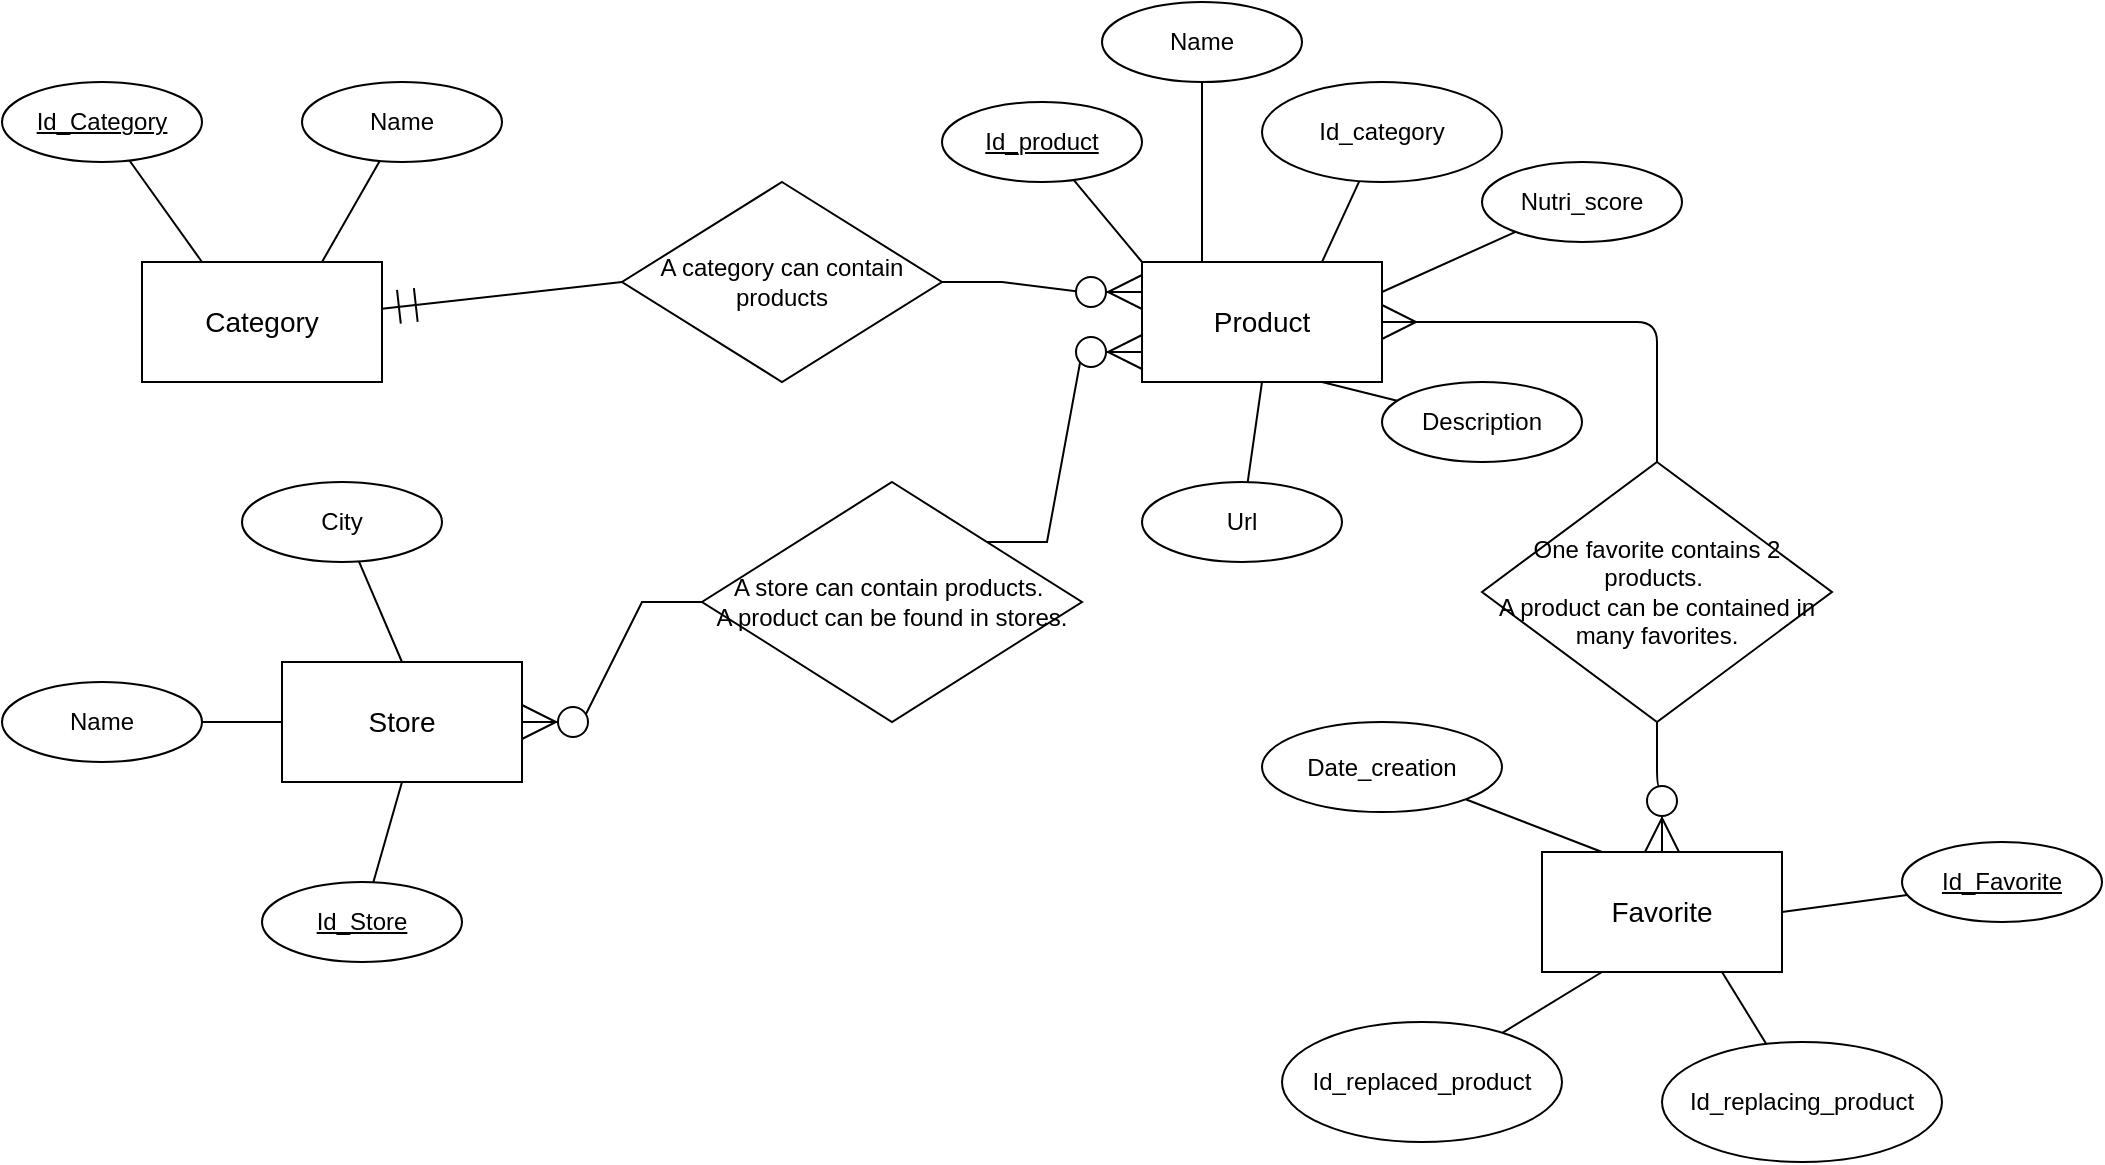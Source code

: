 <mxfile version="13.7.3" type="device"><diagram id="R2lEEEUBdFMjLlhIrx00" name="Page-1"><mxGraphModel dx="1952" dy="1948" grid="1" gridSize="10" guides="1" tooltips="1" connect="1" arrows="1" fold="1" page="1" pageScale="1" pageWidth="850" pageHeight="1100" math="0" shadow="0" extFonts="Permanent Marker^https://fonts.googleapis.com/css?family=Permanent+Marker"><root><mxCell id="0"/><mxCell id="1" parent="0"/><mxCell id="C-vyLk0tnHw3VtMMgP7b-1" value="" style="edgeStyle=orthogonalEdgeStyle;endArrow=ERzeroToMany;startArrow=none;endFill=1;startFill=0;strokeWidth=1;endSize=15;startSize=15;exitX=0.5;exitY=1;exitDx=0;exitDy=0;entryX=0.5;entryY=0;entryDx=0;entryDy=0;" parent="1" source="fG6kIc14IcxU9K14lKGX-4" target="fG6kIc14IcxU9K14lKGX-23" edge="1"><mxGeometry width="100" height="100" relative="1" as="geometry"><mxPoint x="470" y="285" as="sourcePoint"/><mxPoint x="410" y="425" as="targetPoint"/></mxGeometry></mxCell><mxCell id="fG6kIc14IcxU9K14lKGX-2" style="edgeStyle=entityRelationEdgeStyle;rounded=0;orthogonalLoop=1;jettySize=auto;html=1;entryX=0;entryY=0.75;entryDx=0;entryDy=0;startArrow=none;startFill=0;startSize=15;endArrow=ERzeroToMany;endFill=1;endSize=15;strokeWidth=1;exitX=1;exitY=0;exitDx=0;exitDy=0;" parent="1" source="fG6kIc14IcxU9K14lKGX-7" target="fG6kIc14IcxU9K14lKGX-22" edge="1"><mxGeometry relative="1" as="geometry"><mxPoint x="-20" y="135" as="targetPoint"/></mxGeometry></mxCell><mxCell id="fG6kIc14IcxU9K14lKGX-3" style="edgeStyle=entityRelationEdgeStyle;rounded=0;orthogonalLoop=1;jettySize=auto;html=1;startArrow=none;startFill=0;startSize=15;endArrow=ERzeroToMany;endFill=1;endSize=15;strokeWidth=1;exitX=1;exitY=0.5;exitDx=0;exitDy=0;entryX=0;entryY=0.25;entryDx=0;entryDy=0;" parent="1" source="fG6kIc14IcxU9K14lKGX-9" target="fG6kIc14IcxU9K14lKGX-22" edge="1"><mxGeometry relative="1" as="geometry"><mxPoint x="-20" y="105" as="targetPoint"/></mxGeometry></mxCell><mxCell id="fG6kIc14IcxU9K14lKGX-4" value="One favorite contains 2 products.&amp;nbsp;&lt;br&gt;A product can be contained in many favorites." style="shape=rhombus;perimeter=rhombusPerimeter;whiteSpace=wrap;html=1;align=center;" parent="1" vertex="1"><mxGeometry x="170" y="190" width="175" height="130" as="geometry"/></mxCell><mxCell id="fG6kIc14IcxU9K14lKGX-6" value="" style="endArrow=none;startArrow=ERmany;endFill=0;startFill=0;strokeWidth=1;endSize=15;startSize=15;entryX=0.5;entryY=0;entryDx=0;entryDy=0;edgeStyle=orthogonalEdgeStyle;" parent="1" source="fG6kIc14IcxU9K14lKGX-22" target="fG6kIc14IcxU9K14lKGX-4" edge="1"><mxGeometry width="100" height="100" relative="1" as="geometry"><mxPoint x="240" y="105" as="sourcePoint"/><mxPoint x="350" y="535" as="targetPoint"/></mxGeometry></mxCell><mxCell id="fG6kIc14IcxU9K14lKGX-7" value="A store can contain products.&amp;nbsp;&lt;br&gt;A product can be found in stores." style="shape=rhombus;perimeter=rhombusPerimeter;whiteSpace=wrap;html=1;align=center;" parent="1" vertex="1"><mxGeometry x="-220" y="200" width="190" height="120" as="geometry"/></mxCell><mxCell id="fG6kIc14IcxU9K14lKGX-8" style="rounded=0;orthogonalLoop=1;jettySize=auto;html=1;entryX=0;entryY=0.5;entryDx=0;entryDy=0;startArrow=ERzeroToMany;startFill=1;startSize=15;endArrow=none;endFill=0;endSize=15;strokeWidth=1;edgeStyle=entityRelationEdgeStyle;" parent="1" source="fG6kIc14IcxU9K14lKGX-21" target="fG6kIc14IcxU9K14lKGX-7" edge="1"><mxGeometry relative="1" as="geometry"><mxPoint x="-220" y="355" as="sourcePoint"/><mxPoint x="300" y="75" as="targetPoint"/></mxGeometry></mxCell><mxCell id="fG6kIc14IcxU9K14lKGX-9" value="A category can contain products" style="shape=rhombus;perimeter=rhombusPerimeter;whiteSpace=wrap;html=1;align=center;" parent="1" vertex="1"><mxGeometry x="-260" y="50" width="160" height="100" as="geometry"/></mxCell><mxCell id="fG6kIc14IcxU9K14lKGX-29" style="edgeStyle=none;rounded=0;orthogonalLoop=1;jettySize=auto;html=1;entryX=1;entryY=0.5;entryDx=0;entryDy=0;startArrow=none;startFill=0;startSize=15;endArrow=none;endFill=0;endSize=15;strokeWidth=1;fontSize=14;" parent="1" source="fG6kIc14IcxU9K14lKGX-11" target="fG6kIc14IcxU9K14lKGX-23" edge="1"><mxGeometry relative="1" as="geometry"/></mxCell><mxCell id="fG6kIc14IcxU9K14lKGX-11" value="Id_Favorite" style="ellipse;whiteSpace=wrap;html=1;align=center;fontStyle=4;" parent="1" vertex="1"><mxGeometry x="380" y="380" width="100" height="40" as="geometry"/></mxCell><mxCell id="fG6kIc14IcxU9K14lKGX-18" style="edgeStyle=none;rounded=0;orthogonalLoop=1;jettySize=auto;html=1;entryX=0;entryY=0;entryDx=0;entryDy=0;startArrow=none;startFill=0;startSize=15;endArrow=none;endFill=0;endSize=15;strokeWidth=1;" parent="1" source="fG6kIc14IcxU9K14lKGX-12" target="fG6kIc14IcxU9K14lKGX-22" edge="1"><mxGeometry relative="1" as="geometry"/></mxCell><mxCell id="fG6kIc14IcxU9K14lKGX-12" value="Id_product" style="ellipse;whiteSpace=wrap;html=1;align=center;fontStyle=4;" parent="1" vertex="1"><mxGeometry x="-100" y="10" width="100" height="40" as="geometry"/></mxCell><mxCell id="fG6kIc14IcxU9K14lKGX-24" style="edgeStyle=none;rounded=0;orthogonalLoop=1;jettySize=auto;html=1;entryX=0.5;entryY=1;entryDx=0;entryDy=0;startArrow=none;startFill=0;startSize=15;endArrow=none;endFill=0;endSize=15;strokeWidth=1;fontSize=14;" parent="1" source="fG6kIc14IcxU9K14lKGX-13" target="fG6kIc14IcxU9K14lKGX-21" edge="1"><mxGeometry relative="1" as="geometry"/></mxCell><mxCell id="fG6kIc14IcxU9K14lKGX-13" value="Id_Store" style="ellipse;whiteSpace=wrap;html=1;align=center;fontStyle=4;" parent="1" vertex="1"><mxGeometry x="-440" y="400" width="100" height="40" as="geometry"/></mxCell><mxCell id="fG6kIc14IcxU9K14lKGX-15" style="rounded=0;orthogonalLoop=1;jettySize=auto;html=1;entryX=0.25;entryY=0;entryDx=0;entryDy=0;startArrow=none;startFill=0;startSize=15;endArrow=none;endFill=0;endSize=15;strokeWidth=1;" parent="1" source="fG6kIc14IcxU9K14lKGX-14" target="fG6kIc14IcxU9K14lKGX-19" edge="1"><mxGeometry relative="1" as="geometry"><mxPoint x="-482.5" y="80" as="targetPoint"/></mxGeometry></mxCell><mxCell id="fG6kIc14IcxU9K14lKGX-14" value="Id_Category" style="ellipse;whiteSpace=wrap;html=1;align=center;fontStyle=4;" parent="1" vertex="1"><mxGeometry x="-570" width="100" height="40" as="geometry"/></mxCell><mxCell id="fG6kIc14IcxU9K14lKGX-17" style="edgeStyle=none;rounded=0;orthogonalLoop=1;jettySize=auto;html=1;entryX=0.75;entryY=0;entryDx=0;entryDy=0;startArrow=none;startFill=0;startSize=15;endArrow=none;endFill=0;endSize=15;strokeWidth=1;" parent="1" source="fG6kIc14IcxU9K14lKGX-16" target="fG6kIc14IcxU9K14lKGX-19" edge="1"><mxGeometry relative="1" as="geometry"><mxPoint x="-425" y="80" as="targetPoint"/></mxGeometry></mxCell><mxCell id="fG6kIc14IcxU9K14lKGX-16" value="Name" style="ellipse;whiteSpace=wrap;html=1;align=center;" parent="1" vertex="1"><mxGeometry x="-420" width="100" height="40" as="geometry"/></mxCell><mxCell id="fG6kIc14IcxU9K14lKGX-20" style="edgeStyle=none;rounded=0;orthogonalLoop=1;jettySize=auto;html=1;entryX=0;entryY=0.5;entryDx=0;entryDy=0;startArrow=ERmandOne;startFill=0;startSize=15;endArrow=none;endFill=0;endSize=15;strokeWidth=1;fontSize=14;" parent="1" source="fG6kIc14IcxU9K14lKGX-19" target="fG6kIc14IcxU9K14lKGX-9" edge="1"><mxGeometry relative="1" as="geometry"/></mxCell><mxCell id="fG6kIc14IcxU9K14lKGX-19" value="Category" style="whiteSpace=wrap;html=1;align=center;fontSize=14;" parent="1" vertex="1"><mxGeometry x="-500" y="90" width="120" height="60" as="geometry"/></mxCell><mxCell id="fG6kIc14IcxU9K14lKGX-21" value="Store" style="whiteSpace=wrap;html=1;align=center;fontSize=14;" parent="1" vertex="1"><mxGeometry x="-430" y="290" width="120" height="60" as="geometry"/></mxCell><mxCell id="fG6kIc14IcxU9K14lKGX-22" value="Product" style="whiteSpace=wrap;html=1;align=center;fontSize=14;" parent="1" vertex="1"><mxGeometry y="90" width="120" height="60" as="geometry"/></mxCell><mxCell id="fG6kIc14IcxU9K14lKGX-23" value="Favorite" style="whiteSpace=wrap;html=1;align=center;fontSize=14;" parent="1" vertex="1"><mxGeometry x="200" y="385" width="120" height="60" as="geometry"/></mxCell><mxCell id="fG6kIc14IcxU9K14lKGX-26" style="edgeStyle=none;rounded=0;orthogonalLoop=1;jettySize=auto;html=1;startArrow=none;startFill=0;startSize=15;endArrow=none;endFill=0;endSize=15;strokeWidth=1;fontSize=14;entryX=0;entryY=0.5;entryDx=0;entryDy=0;" parent="1" source="fG6kIc14IcxU9K14lKGX-25" target="fG6kIc14IcxU9K14lKGX-21" edge="1"><mxGeometry relative="1" as="geometry"><mxPoint x="-440" y="370" as="targetPoint"/></mxGeometry></mxCell><mxCell id="fG6kIc14IcxU9K14lKGX-25" value="Name" style="ellipse;whiteSpace=wrap;html=1;align=center;" parent="1" vertex="1"><mxGeometry x="-570" y="300" width="100" height="40" as="geometry"/></mxCell><mxCell id="fG6kIc14IcxU9K14lKGX-28" style="edgeStyle=none;rounded=0;orthogonalLoop=1;jettySize=auto;html=1;entryX=0.5;entryY=0;entryDx=0;entryDy=0;startArrow=none;startFill=0;startSize=15;endArrow=none;endFill=0;endSize=15;strokeWidth=1;fontSize=14;" parent="1" source="fG6kIc14IcxU9K14lKGX-27" target="fG6kIc14IcxU9K14lKGX-21" edge="1"><mxGeometry relative="1" as="geometry"/></mxCell><mxCell id="fG6kIc14IcxU9K14lKGX-27" value="City" style="ellipse;whiteSpace=wrap;html=1;align=center;" parent="1" vertex="1"><mxGeometry x="-450" y="200" width="100" height="40" as="geometry"/></mxCell><mxCell id="fG6kIc14IcxU9K14lKGX-31" style="edgeStyle=none;rounded=0;orthogonalLoop=1;jettySize=auto;html=1;entryX=0.75;entryY=1;entryDx=0;entryDy=0;startArrow=none;startFill=0;startSize=15;endArrow=none;endFill=0;endSize=15;strokeWidth=1;fontSize=14;" parent="1" source="fG6kIc14IcxU9K14lKGX-30" target="fG6kIc14IcxU9K14lKGX-23" edge="1"><mxGeometry relative="1" as="geometry"/></mxCell><mxCell id="fG6kIc14IcxU9K14lKGX-30" value="Id_replacing_product" style="ellipse;whiteSpace=wrap;html=1;align=center;" parent="1" vertex="1"><mxGeometry x="260" y="480" width="140" height="60" as="geometry"/></mxCell><mxCell id="fG6kIc14IcxU9K14lKGX-33" style="edgeStyle=none;rounded=0;orthogonalLoop=1;jettySize=auto;html=1;entryX=0.25;entryY=1;entryDx=0;entryDy=0;startArrow=none;startFill=0;startSize=15;endArrow=none;endFill=0;endSize=15;strokeWidth=1;fontSize=14;" parent="1" source="fG6kIc14IcxU9K14lKGX-32" target="fG6kIc14IcxU9K14lKGX-23" edge="1"><mxGeometry relative="1" as="geometry"/></mxCell><mxCell id="fG6kIc14IcxU9K14lKGX-32" value="Id_replaced_product" style="ellipse;whiteSpace=wrap;html=1;align=center;" parent="1" vertex="1"><mxGeometry x="70" y="470" width="140" height="60" as="geometry"/></mxCell><mxCell id="fG6kIc14IcxU9K14lKGX-35" style="edgeStyle=none;rounded=0;orthogonalLoop=1;jettySize=auto;html=1;entryX=0.25;entryY=0;entryDx=0;entryDy=0;startArrow=none;startFill=0;startSize=15;endArrow=none;endFill=0;endSize=15;strokeWidth=1;fontSize=14;" parent="1" source="fG6kIc14IcxU9K14lKGX-34" target="fG6kIc14IcxU9K14lKGX-23" edge="1"><mxGeometry relative="1" as="geometry"/></mxCell><mxCell id="fG6kIc14IcxU9K14lKGX-34" value="Date_creation" style="ellipse;whiteSpace=wrap;html=1;align=center;" parent="1" vertex="1"><mxGeometry x="60" y="320" width="120" height="45" as="geometry"/></mxCell><mxCell id="fG6kIc14IcxU9K14lKGX-38" style="edgeStyle=none;rounded=0;orthogonalLoop=1;jettySize=auto;html=1;entryX=0.25;entryY=0;entryDx=0;entryDy=0;startArrow=none;startFill=0;startSize=15;endArrow=none;endFill=0;endSize=15;strokeWidth=1;fontSize=14;" parent="1" source="fG6kIc14IcxU9K14lKGX-37" target="fG6kIc14IcxU9K14lKGX-22" edge="1"><mxGeometry relative="1" as="geometry"/></mxCell><mxCell id="fG6kIc14IcxU9K14lKGX-37" value="Name" style="ellipse;whiteSpace=wrap;html=1;align=center;" parent="1" vertex="1"><mxGeometry x="-20" y="-40" width="100" height="40" as="geometry"/></mxCell><mxCell id="fG6kIc14IcxU9K14lKGX-40" style="edgeStyle=none;rounded=0;orthogonalLoop=1;jettySize=auto;html=1;entryX=0.75;entryY=0;entryDx=0;entryDy=0;startArrow=none;startFill=0;startSize=15;endArrow=none;endFill=0;endSize=15;strokeWidth=1;fontSize=14;" parent="1" source="fG6kIc14IcxU9K14lKGX-39" target="fG6kIc14IcxU9K14lKGX-22" edge="1"><mxGeometry relative="1" as="geometry"/></mxCell><mxCell id="fG6kIc14IcxU9K14lKGX-39" value="Id_category" style="ellipse;whiteSpace=wrap;html=1;align=center;" parent="1" vertex="1"><mxGeometry x="60" width="120" height="50" as="geometry"/></mxCell><mxCell id="fG6kIc14IcxU9K14lKGX-42" style="edgeStyle=none;rounded=0;orthogonalLoop=1;jettySize=auto;html=1;entryX=1;entryY=0.25;entryDx=0;entryDy=0;startArrow=none;startFill=0;startSize=15;endArrow=none;endFill=0;endSize=15;strokeWidth=1;fontSize=14;" parent="1" source="fG6kIc14IcxU9K14lKGX-41" target="fG6kIc14IcxU9K14lKGX-22" edge="1"><mxGeometry relative="1" as="geometry"/></mxCell><mxCell id="fG6kIc14IcxU9K14lKGX-41" value="Nutri_score" style="ellipse;whiteSpace=wrap;html=1;align=center;" parent="1" vertex="1"><mxGeometry x="170" y="40" width="100" height="40" as="geometry"/></mxCell><mxCell id="fG6kIc14IcxU9K14lKGX-45" style="edgeStyle=none;rounded=0;orthogonalLoop=1;jettySize=auto;html=1;startArrow=none;startFill=0;startSize=15;endArrow=none;endFill=0;endSize=15;strokeWidth=1;fontSize=14;entryX=0.75;entryY=1;entryDx=0;entryDy=0;" parent="1" source="fG6kIc14IcxU9K14lKGX-43" target="fG6kIc14IcxU9K14lKGX-22" edge="1"><mxGeometry relative="1" as="geometry"><mxPoint x="50" y="170" as="targetPoint"/></mxGeometry></mxCell><mxCell id="fG6kIc14IcxU9K14lKGX-43" value="Description" style="ellipse;whiteSpace=wrap;html=1;align=center;" parent="1" vertex="1"><mxGeometry x="120" y="150" width="100" height="40" as="geometry"/></mxCell><mxCell id="fG6kIc14IcxU9K14lKGX-46" style="edgeStyle=none;rounded=0;orthogonalLoop=1;jettySize=auto;html=1;entryX=0.5;entryY=1;entryDx=0;entryDy=0;startArrow=none;startFill=0;startSize=15;endArrow=none;endFill=0;endSize=15;strokeWidth=1;fontSize=14;" parent="1" source="fG6kIc14IcxU9K14lKGX-44" target="fG6kIc14IcxU9K14lKGX-22" edge="1"><mxGeometry relative="1" as="geometry"/></mxCell><mxCell id="fG6kIc14IcxU9K14lKGX-44" value="Url" style="ellipse;whiteSpace=wrap;html=1;align=center;" parent="1" vertex="1"><mxGeometry y="200" width="100" height="40" as="geometry"/></mxCell></root></mxGraphModel></diagram></mxfile>